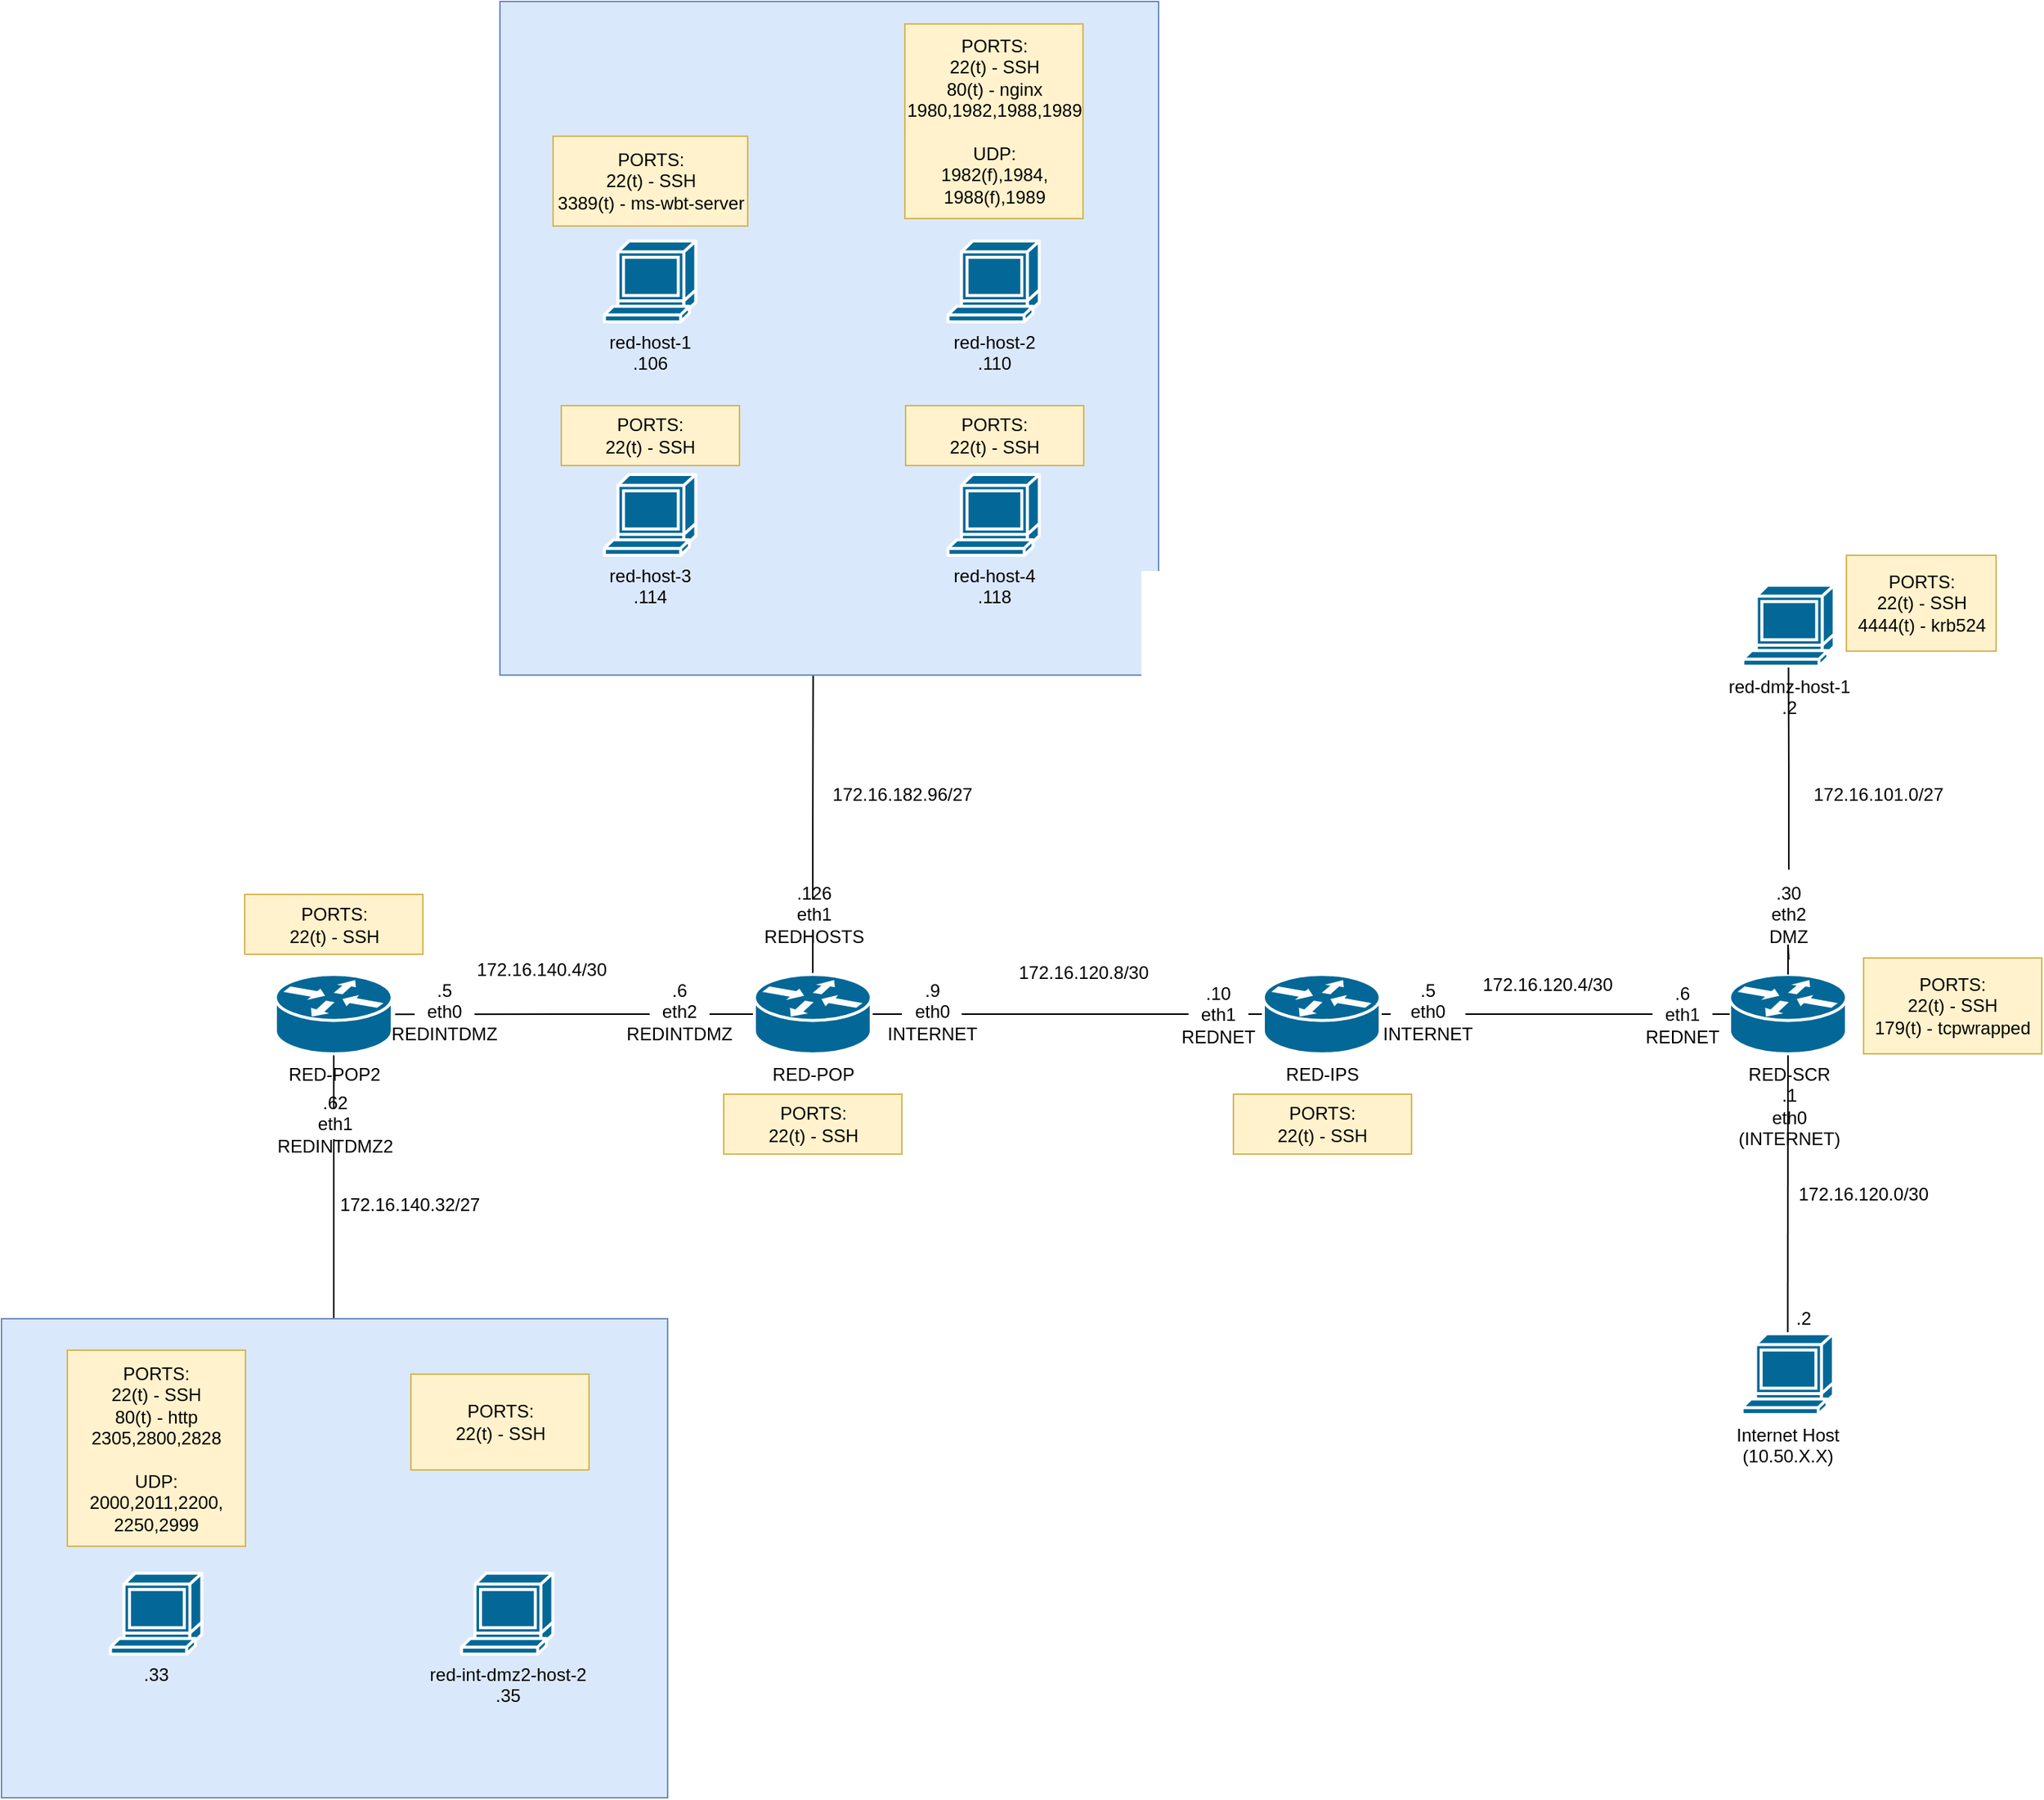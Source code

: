 <mxfile version="12.3.2" type="device" pages="1"><diagram id="6a731a19-8d31-9384-78a2-239565b7b9f0" name="Page-1"><mxGraphModel dx="2177" dy="1985" grid="1" gridSize="10" guides="1" tooltips="1" connect="1" arrows="1" fold="1" page="1" pageScale="1" pageWidth="827" pageHeight="1169" background="#ffffff" math="0" shadow="0"><root><mxCell id="0"/><mxCell id="1" parent="0"/><mxCell id="jzBO8F9Sk-cUiyTjMcls-2262" value="" style="endArrow=none;html=1;entryX=0.5;entryY=0;entryDx=0;entryDy=0;entryPerimeter=0;startSize=6;" parent="1" source="jzBO8F9Sk-cUiyTjMcls-2263" target="jzBO8F9Sk-cUiyTjMcls-2266" edge="1"><mxGeometry width="50" height="50" relative="1" as="geometry"><mxPoint x="470" y="454" as="sourcePoint"/><mxPoint x="580.8" y="454" as="targetPoint"/></mxGeometry></mxCell><mxCell id="jzBO8F9Sk-cUiyTjMcls-2271" style="edgeStyle=orthogonalEdgeStyle;rounded=0;orthogonalLoop=1;jettySize=auto;html=1;exitX=0;exitY=0.5;exitDx=0;exitDy=0;exitPerimeter=0;startSize=6;endArrow=none;endFill=0;entryX=1;entryY=0.5;entryDx=0;entryDy=0;entryPerimeter=0;" parent="1" source="jzBO8F9Sk-cUiyTjMcls-2274" target="jzBO8F9Sk-cUiyTjMcls-2272" edge="1"><mxGeometry relative="1" as="geometry"><mxPoint x="290" y="446.667" as="targetPoint"/></mxGeometry></mxCell><mxCell id="jzBO8F9Sk-cUiyTjMcls-2278" style="edgeStyle=orthogonalEdgeStyle;rounded=0;orthogonalLoop=1;jettySize=auto;html=1;exitX=0.5;exitY=0;exitDx=0;exitDy=0;exitPerimeter=0;startSize=6;endArrow=none;endFill=0;entryX=0.5;entryY=1;entryDx=0;entryDy=0;entryPerimeter=0;" parent="1" source="jzBO8F9Sk-cUiyTjMcls-2279" target="jzBO8F9Sk-cUiyTjMcls-2284" edge="1"><mxGeometry relative="1" as="geometry"><mxPoint x="450.833" y="300" as="targetPoint"/></mxGeometry></mxCell><mxCell id="jzBO8F9Sk-cUiyTjMcls-2263" value="RED-SCR&lt;br&gt;.1&lt;br&gt;eth0&lt;br&gt;(INTERNET)" style="shape=mxgraph.cisco.routers.router;html=1;pointerEvents=1;dashed=0;fillColor=#036897;strokeColor=#ffffff;strokeWidth=2;verticalLabelPosition=bottom;verticalAlign=top;align=center;outlineConnect=0;" parent="1" vertex="1"><mxGeometry x="411.5" y="420" width="78" height="53" as="geometry"/></mxCell><mxCell id="jzBO8F9Sk-cUiyTjMcls-2266" value="Internet Host&lt;br&gt;(10.50.X.X)" style="shape=mxgraph.cisco.computers_and_peripherals.terminal;html=1;pointerEvents=1;dashed=0;fillColor=#036897;strokeColor=#ffffff;strokeWidth=2;verticalLabelPosition=bottom;verticalAlign=top;align=center;outlineConnect=0;" parent="1" vertex="1"><mxGeometry x="419.8" y="660" width="61" height="54" as="geometry"/></mxCell><mxCell id="jzBO8F9Sk-cUiyTjMcls-2267" value="172.16.120.0/30" style="text;html=1;strokeColor=none;fillColor=none;align=center;verticalAlign=middle;whiteSpace=wrap;rounded=0;" parent="1" vertex="1"><mxGeometry x="481" y="556.5" width="40" height="20" as="geometry"/></mxCell><mxCell id="jzBO8F9Sk-cUiyTjMcls-2268" value=".2" style="text;html=1;strokeColor=none;fillColor=none;align=center;verticalAlign=middle;whiteSpace=wrap;rounded=0;" parent="1" vertex="1"><mxGeometry x="441" y="640" width="40" height="20" as="geometry"/></mxCell><mxCell id="jzBO8F9Sk-cUiyTjMcls-2288" style="edgeStyle=orthogonalEdgeStyle;rounded=0;orthogonalLoop=1;jettySize=auto;html=1;startSize=6;endArrow=none;endFill=0;entryX=1;entryY=0.5;entryDx=0;entryDy=0;entryPerimeter=0;" parent="1" source="jzBO8F9Sk-cUiyTjMcls-2272" target="jzBO8F9Sk-cUiyTjMcls-2289" edge="1"><mxGeometry relative="1" as="geometry"><mxPoint x="-20" y="446" as="targetPoint"/></mxGeometry></mxCell><mxCell id="jzBO8F9Sk-cUiyTjMcls-2272" value="RED-IPS" style="shape=mxgraph.cisco.routers.router;html=1;pointerEvents=1;dashed=0;fillColor=#036897;strokeColor=#ffffff;strokeWidth=2;verticalLabelPosition=bottom;verticalAlign=top;align=center;outlineConnect=0;" parent="1" vertex="1"><mxGeometry x="100" y="420" width="78" height="53" as="geometry"/></mxCell><mxCell id="jzBO8F9Sk-cUiyTjMcls-2273" value="172.16.120.4/30" style="text;html=1;strokeColor=none;fillColor=none;align=center;verticalAlign=middle;whiteSpace=wrap;rounded=0;" parent="1" vertex="1"><mxGeometry x="230" y="416.5" width="120" height="20" as="geometry"/></mxCell><mxCell id="jzBO8F9Sk-cUiyTjMcls-2274" value=".6&lt;br&gt;eth1&lt;br&gt;REDNET" style="text;html=1;strokeColor=none;fillColor=none;align=center;verticalAlign=middle;whiteSpace=wrap;rounded=0;" parent="1" vertex="1"><mxGeometry x="360" y="436.5" width="40" height="20" as="geometry"/></mxCell><mxCell id="jzBO8F9Sk-cUiyTjMcls-2275" style="edgeStyle=orthogonalEdgeStyle;rounded=0;orthogonalLoop=1;jettySize=auto;html=1;exitX=0;exitY=0.5;exitDx=0;exitDy=0;exitPerimeter=0;startSize=6;endArrow=none;endFill=0;entryX=1;entryY=0.5;entryDx=0;entryDy=0;entryPerimeter=0;" parent="1" source="jzBO8F9Sk-cUiyTjMcls-2263" target="jzBO8F9Sk-cUiyTjMcls-2274" edge="1"><mxGeometry relative="1" as="geometry"><mxPoint x="228.333" y="446.667" as="targetPoint"/><mxPoint x="411.667" y="446.667" as="sourcePoint"/></mxGeometry></mxCell><mxCell id="jzBO8F9Sk-cUiyTjMcls-2279" value=".30&lt;br&gt;eth2&lt;br&gt;DMZ" style="text;html=1;strokeColor=none;fillColor=none;align=center;verticalAlign=middle;whiteSpace=wrap;rounded=0;" parent="1" vertex="1"><mxGeometry x="431" y="350" width="40" height="60" as="geometry"/></mxCell><mxCell id="jzBO8F9Sk-cUiyTjMcls-2280" style="edgeStyle=orthogonalEdgeStyle;rounded=0;orthogonalLoop=1;jettySize=auto;html=1;exitX=0.5;exitY=0;exitDx=0;exitDy=0;exitPerimeter=0;startSize=6;endArrow=none;endFill=0;" parent="1" source="jzBO8F9Sk-cUiyTjMcls-2263" target="jzBO8F9Sk-cUiyTjMcls-2279" edge="1"><mxGeometry relative="1" as="geometry"><mxPoint x="450.833" y="300" as="targetPoint"/><mxPoint x="450.833" y="420" as="sourcePoint"/></mxGeometry></mxCell><mxCell id="jzBO8F9Sk-cUiyTjMcls-2281" value="172.16.101.0/27" style="text;html=1;strokeColor=none;fillColor=none;align=center;verticalAlign=middle;whiteSpace=wrap;rounded=0;" parent="1" vertex="1"><mxGeometry x="451" y="290" width="120" height="20" as="geometry"/></mxCell><mxCell id="jzBO8F9Sk-cUiyTjMcls-2282" value=".5&lt;br&gt;eth0&lt;br&gt;INTERNET" style="text;html=1;align=center;verticalAlign=middle;whiteSpace=wrap;rounded=0;fillColor=#ffffff;" parent="1" vertex="1"><mxGeometry x="185" y="435" width="50" height="20" as="geometry"/></mxCell><mxCell id="jzBO8F9Sk-cUiyTjMcls-2283" value="PORTS:&lt;br&gt;22(t) - SSH&lt;br&gt;179(t) - tcpwrapped" style="text;html=1;strokeColor=#d6b656;fillColor=#fff2cc;align=center;verticalAlign=middle;whiteSpace=wrap;rounded=0;" parent="1" vertex="1"><mxGeometry x="501" y="409" width="119" height="64" as="geometry"/></mxCell><mxCell id="jzBO8F9Sk-cUiyTjMcls-2284" value="red-dmz-host-1&lt;br&gt;.2" style="shape=mxgraph.cisco.computers_and_peripherals.terminal;html=1;pointerEvents=1;dashed=0;fillColor=#036897;strokeColor=#ffffff;strokeWidth=2;verticalLabelPosition=bottom;verticalAlign=top;align=center;outlineConnect=0;" parent="1" vertex="1"><mxGeometry x="420.3" y="160" width="61" height="54" as="geometry"/></mxCell><mxCell id="jzBO8F9Sk-cUiyTjMcls-2285" value="PORTS:&lt;br&gt;22(t) - SSH&lt;br&gt;4444(t) - krb524" style="text;html=1;strokeColor=#d6b656;fillColor=#fff2cc;align=center;verticalAlign=middle;whiteSpace=wrap;rounded=0;" parent="1" vertex="1"><mxGeometry x="489.5" y="140" width="100" height="64" as="geometry"/></mxCell><mxCell id="jzBO8F9Sk-cUiyTjMcls-2300" style="edgeStyle=orthogonalEdgeStyle;rounded=0;orthogonalLoop=1;jettySize=auto;html=1;exitX=0;exitY=0.5;exitDx=0;exitDy=0;exitPerimeter=0;startSize=6;endArrow=none;endFill=0;" parent="1" source="jzBO8F9Sk-cUiyTjMcls-2289" edge="1"><mxGeometry relative="1" as="geometry"><mxPoint x="-480" y="446.655" as="targetPoint"/></mxGeometry></mxCell><mxCell id="jzBO8F9Sk-cUiyTjMcls-2302" style="edgeStyle=orthogonalEdgeStyle;rounded=0;orthogonalLoop=1;jettySize=auto;html=1;exitX=0.5;exitY=0;exitDx=0;exitDy=0;exitPerimeter=0;startSize=6;endArrow=none;endFill=0;" parent="1" source="jzBO8F9Sk-cUiyTjMcls-2289" edge="1"><mxGeometry relative="1" as="geometry"><mxPoint x="-200.759" y="220" as="targetPoint"/></mxGeometry></mxCell><mxCell id="jzBO8F9Sk-cUiyTjMcls-2289" value="RED-POP" style="shape=mxgraph.cisco.routers.router;html=1;pointerEvents=1;dashed=0;fillColor=#036897;strokeColor=#ffffff;strokeWidth=2;verticalLabelPosition=bottom;verticalAlign=top;align=center;outlineConnect=0;" parent="1" vertex="1"><mxGeometry x="-240" y="420" width="78" height="53" as="geometry"/></mxCell><mxCell id="jzBO8F9Sk-cUiyTjMcls-2290" value="172.16.120.8/30" style="text;html=1;strokeColor=none;fillColor=none;align=center;verticalAlign=middle;whiteSpace=wrap;rounded=0;" parent="1" vertex="1"><mxGeometry x="-80" y="409" width="120" height="20" as="geometry"/></mxCell><mxCell id="jzBO8F9Sk-cUiyTjMcls-2293" value=".10&lt;br&gt;eth1&lt;br&gt;REDNET" style="text;html=1;strokeColor=none;fillColor=#ffffff;align=center;verticalAlign=middle;whiteSpace=wrap;rounded=0;" parent="1" vertex="1"><mxGeometry x="50" y="436.5" width="40" height="20" as="geometry"/></mxCell><mxCell id="jzBO8F9Sk-cUiyTjMcls-2295" value="PORTS:&lt;br&gt;22(t) - SSH" style="text;html=1;strokeColor=#d6b656;fillColor=#fff2cc;align=center;verticalAlign=middle;whiteSpace=wrap;rounded=0;" parent="1" vertex="1"><mxGeometry x="80" y="500" width="119" height="40" as="geometry"/></mxCell><mxCell id="jzBO8F9Sk-cUiyTjMcls-2296" value=".9&lt;br&gt;eth0&lt;br&gt;INTERNET" style="text;html=1;strokeColor=none;fillColor=#ffffff;align=center;verticalAlign=middle;whiteSpace=wrap;rounded=0;" parent="1" vertex="1"><mxGeometry x="-141.5" y="435" width="40" height="20" as="geometry"/></mxCell><mxCell id="jzBO8F9Sk-cUiyTjMcls-2297" value="PORTS:&lt;br&gt;22(t) - SSH" style="text;html=1;strokeColor=#d6b656;fillColor=#fff2cc;align=center;verticalAlign=middle;whiteSpace=wrap;rounded=0;" parent="1" vertex="1"><mxGeometry x="-260.5" y="500" width="119" height="40" as="geometry"/></mxCell><mxCell id="jzBO8F9Sk-cUiyTjMcls-2299" value=".6&lt;br&gt;eth2&lt;br&gt;REDINTDMZ" style="text;html=1;align=center;verticalAlign=middle;whiteSpace=wrap;rounded=0;fillColor=#ffffff;" parent="1" vertex="1"><mxGeometry x="-310" y="435" width="40" height="20" as="geometry"/></mxCell><mxCell id="jzBO8F9Sk-cUiyTjMcls-2301" value="172.16.140.4/30" style="text;html=1;strokeColor=none;fillColor=none;align=center;verticalAlign=middle;whiteSpace=wrap;rounded=0;" parent="1" vertex="1"><mxGeometry x="-442" y="406.5" width="120" height="20" as="geometry"/></mxCell><mxCell id="jzBO8F9Sk-cUiyTjMcls-2305" value=".126&lt;br&gt;eth1&lt;br&gt;REDHOSTS" style="text;html=1;strokeColor=none;fillColor=#ffffff;align=center;verticalAlign=middle;whiteSpace=wrap;rounded=0;" parent="1" vertex="1"><mxGeometry x="-220" y="370" width="40" height="20" as="geometry"/></mxCell><mxCell id="jzBO8F9Sk-cUiyTjMcls-2306" value="172.16.182.96/27" style="text;html=1;strokeColor=none;fillColor=none;align=center;verticalAlign=middle;whiteSpace=wrap;rounded=0;" parent="1" vertex="1"><mxGeometry x="-201.5" y="290" width="120" height="20" as="geometry"/></mxCell><mxCell id="jzBO8F9Sk-cUiyTjMcls-2307" value="" style="rounded=0;whiteSpace=wrap;html=1;fillColor=#dae8fc;strokeColor=#6c8ebf;" parent="1" vertex="1"><mxGeometry x="-410" y="-230" width="440" height="450" as="geometry"/></mxCell><mxCell id="jzBO8F9Sk-cUiyTjMcls-2308" value="red-host-1&lt;br&gt;.106" style="shape=mxgraph.cisco.computers_and_peripherals.terminal;html=1;pointerEvents=1;dashed=0;fillColor=#036897;strokeColor=#ffffff;strokeWidth=2;verticalLabelPosition=bottom;verticalAlign=top;align=center;outlineConnect=0;" parent="1" vertex="1"><mxGeometry x="-340.2" y="-70" width="61" height="54" as="geometry"/></mxCell><mxCell id="jzBO8F9Sk-cUiyTjMcls-2309" value="red-host-2&lt;br&gt;.110" style="shape=mxgraph.cisco.computers_and_peripherals.terminal;html=1;pointerEvents=1;dashed=0;fillColor=#036897;strokeColor=#ffffff;strokeWidth=2;verticalLabelPosition=bottom;verticalAlign=top;align=center;outlineConnect=0;" parent="1" vertex="1"><mxGeometry x="-110.7" y="-70" width="61" height="54" as="geometry"/></mxCell><mxCell id="jzBO8F9Sk-cUiyTjMcls-2310" value="red-host-3&lt;br&gt;.114" style="shape=mxgraph.cisco.computers_and_peripherals.terminal;html=1;pointerEvents=1;dashed=0;fillColor=#036897;strokeColor=#ffffff;strokeWidth=2;verticalLabelPosition=bottom;verticalAlign=top;align=center;outlineConnect=0;" parent="1" vertex="1"><mxGeometry x="-340.2" y="86" width="61" height="54" as="geometry"/></mxCell><mxCell id="jzBO8F9Sk-cUiyTjMcls-2311" value="red-host-4&lt;br&gt;.118" style="shape=mxgraph.cisco.computers_and_peripherals.terminal;html=1;pointerEvents=1;dashed=0;fillColor=#036897;strokeColor=#ffffff;strokeWidth=2;verticalLabelPosition=bottom;verticalAlign=top;align=center;outlineConnect=0;" parent="1" vertex="1"><mxGeometry x="-110.7" y="86" width="61" height="54" as="geometry"/></mxCell><mxCell id="jzBO8F9Sk-cUiyTjMcls-2312" value="PORTS:&lt;br&gt;22(t) - SSH" style="text;html=1;strokeColor=#d6b656;fillColor=#fff2cc;align=center;verticalAlign=middle;whiteSpace=wrap;rounded=0;" parent="1" vertex="1"><mxGeometry x="-139" y="40" width="119" height="40" as="geometry"/></mxCell><mxCell id="jzBO8F9Sk-cUiyTjMcls-2313" value="PORTS:&lt;br&gt;22(t) - SSH" style="text;html=1;strokeColor=#d6b656;fillColor=#fff2cc;align=center;verticalAlign=middle;whiteSpace=wrap;rounded=0;" parent="1" vertex="1"><mxGeometry x="-369" y="40" width="119" height="40" as="geometry"/></mxCell><mxCell id="jzBO8F9Sk-cUiyTjMcls-2314" value="PORTS:&lt;br&gt;22(t) - SSH&lt;br&gt;80(t) - nginx&lt;br&gt;1980,1982,1988,1989&lt;br&gt;&lt;br&gt;UDP:&lt;br&gt;1982(f),1984,&lt;br&gt;1988(f),1989" style="text;html=1;strokeColor=#d6b656;fillColor=#fff2cc;align=center;verticalAlign=middle;whiteSpace=wrap;rounded=0;" parent="1" vertex="1"><mxGeometry x="-139.5" y="-215" width="119" height="130" as="geometry"/></mxCell><mxCell id="jzBO8F9Sk-cUiyTjMcls-2315" value="PORTS:&lt;br&gt;22(t) - SSH&lt;br&gt;3389(t) - ms-wbt-server" style="text;html=1;strokeColor=#d6b656;fillColor=#fff2cc;align=center;verticalAlign=middle;whiteSpace=wrap;rounded=0;" parent="1" vertex="1"><mxGeometry x="-374.5" y="-140" width="130" height="60" as="geometry"/></mxCell><mxCell id="jzBO8F9Sk-cUiyTjMcls-2318" style="edgeStyle=orthogonalEdgeStyle;rounded=0;orthogonalLoop=1;jettySize=auto;html=1;startSize=6;endArrow=none;endFill=0;" parent="1" source="jzBO8F9Sk-cUiyTjMcls-2316" edge="1"><mxGeometry relative="1" as="geometry"><mxPoint x="-521" y="650" as="targetPoint"/></mxGeometry></mxCell><mxCell id="jzBO8F9Sk-cUiyTjMcls-2316" value="RED-POP2" style="shape=mxgraph.cisco.routers.router;html=1;pointerEvents=1;dashed=0;fillColor=#036897;strokeColor=#ffffff;strokeWidth=2;verticalLabelPosition=bottom;verticalAlign=top;align=center;outlineConnect=0;" parent="1" vertex="1"><mxGeometry x="-560" y="420" width="78" height="53" as="geometry"/></mxCell><mxCell id="jzBO8F9Sk-cUiyTjMcls-2317" value=".5&lt;br&gt;eth0&lt;br&gt;REDINTDMZ" style="text;html=1;strokeColor=none;fillColor=#ffffff;align=center;verticalAlign=middle;whiteSpace=wrap;rounded=0;" parent="1" vertex="1"><mxGeometry x="-467" y="435" width="40" height="20" as="geometry"/></mxCell><mxCell id="jzBO8F9Sk-cUiyTjMcls-2319" value=".62&lt;br&gt;eth1&lt;br&gt;REDINTDMZ2" style="text;html=1;strokeColor=none;fillColor=#ffffff;align=center;verticalAlign=middle;whiteSpace=wrap;rounded=0;" parent="1" vertex="1"><mxGeometry x="-540" y="510" width="40" height="20" as="geometry"/></mxCell><mxCell id="jzBO8F9Sk-cUiyTjMcls-2320" value="172.16.140.32/27" style="text;html=1;strokeColor=none;fillColor=none;align=center;verticalAlign=middle;whiteSpace=wrap;rounded=0;" parent="1" vertex="1"><mxGeometry x="-530" y="564" width="120" height="20" as="geometry"/></mxCell><mxCell id="jzBO8F9Sk-cUiyTjMcls-2321" value="PORTS:&lt;br&gt;22(t) - SSH" style="text;html=1;strokeColor=#d6b656;fillColor=#fff2cc;align=center;verticalAlign=middle;whiteSpace=wrap;rounded=0;" parent="1" vertex="1"><mxGeometry x="-580.5" y="366.5" width="119" height="40" as="geometry"/></mxCell><mxCell id="jzBO8F9Sk-cUiyTjMcls-2322" value="" style="rounded=0;whiteSpace=wrap;html=1;fillColor=#dae8fc;strokeColor=#6c8ebf;" parent="1" vertex="1"><mxGeometry x="-743" y="650" width="445" height="320" as="geometry"/></mxCell><mxCell id="jzBO8F9Sk-cUiyTjMcls-2323" value=".33" style="shape=mxgraph.cisco.computers_and_peripherals.terminal;html=1;pointerEvents=1;dashed=0;fillColor=#036897;strokeColor=#ffffff;strokeWidth=2;verticalLabelPosition=bottom;verticalAlign=top;align=center;outlineConnect=0;" parent="1" vertex="1"><mxGeometry x="-670.2" y="820" width="61" height="54" as="geometry"/></mxCell><mxCell id="jzBO8F9Sk-cUiyTjMcls-2324" value="red-int-dmz2-host-2&lt;br&gt;.35" style="shape=mxgraph.cisco.computers_and_peripherals.terminal;html=1;pointerEvents=1;dashed=0;fillColor=#036897;strokeColor=#ffffff;strokeWidth=2;verticalLabelPosition=bottom;verticalAlign=top;align=center;outlineConnect=0;" parent="1" vertex="1"><mxGeometry x="-435.7" y="820" width="61" height="54" as="geometry"/></mxCell><mxCell id="jzBO8F9Sk-cUiyTjMcls-2325" value="PORTS:&lt;br&gt;22(t) - SSH&lt;br&gt;80(t) - http&lt;br&gt;2305,2800,2828&lt;br&gt;&lt;br&gt;UDP:&lt;br&gt;2000,2011,2200,&lt;br&gt;2250,2999" style="text;html=1;strokeColor=#d6b656;fillColor=#fff2cc;align=center;verticalAlign=middle;whiteSpace=wrap;rounded=0;" parent="1" vertex="1"><mxGeometry x="-699" y="671" width="119" height="131" as="geometry"/></mxCell><mxCell id="jzBO8F9Sk-cUiyTjMcls-2326" value="PORTS:&lt;br&gt;22(t) - SSH" style="text;html=1;strokeColor=#d6b656;fillColor=#fff2cc;align=center;verticalAlign=middle;whiteSpace=wrap;rounded=0;" parent="1" vertex="1"><mxGeometry x="-469.5" y="687" width="119" height="64" as="geometry"/></mxCell></root></mxGraphModel></diagram></mxfile>